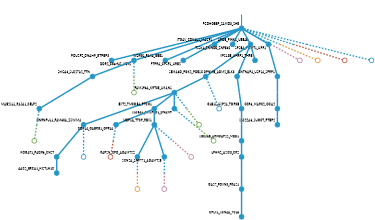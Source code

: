 strict digraph  {
graph[splines=false]; nodesep=0.7; rankdir=TB; ranksep=0.6; forcelabels=true; dpi=600; size=2.5;
0 [color="#2496c8ff", fillcolor="#2496c8ff", fixedsize=true, fontname=Lato, fontsize="12pt", height="0.25", label="", penwidth=3, shape=circle, style=filled, xlabel=PCDHGB8P_SAMD3_SHE];
2 [color="#2496c8ff", fillcolor="#2496c8ff", fixedsize=true, fontname=Lato, fontsize="12pt", height="0.25", label="", penwidth=3, shape=circle, style=filled, xlabel=POU2F2_DNAH9_GTPBP3];
5 [color="#2496c8ff", fillcolor="#2496c8ff", fixedsize=true, fontname=Lato, fontsize="12pt", height="0.25", label="", penwidth=3, shape=circle, style=filled, xlabel=DDR2_C5orf42_UBN2];
7 [color="#2496c8ff", fillcolor="#2496c8ff", fixedsize=true, fontname=Lato, fontsize="12pt", height="0.25", label="", penwidth=3, shape=circle, style=filled, xlabel=WDR81_PAX4_GBE1];
11 [color="#2496c8ff", fillcolor="#2496c8ff", fixedsize=true, fontname=Lato, fontsize="12pt", height="0.25", label="", penwidth=3, shape=circle, style=filled, xlabel=PTPRA_CPSF1_URB2];
22 [color="#2496c8ff", fillcolor="#2496c8ff", fixedsize=true, fontname=Lato, fontsize="12pt", height="0.25", label="", penwidth=3, shape=circle, style=filled, xlabel=ITGAV_CDKAL1_MACF1];
26 [color="#2496c8ff", fillcolor="#2496c8ff", fixedsize=true, fontname=Lato, fontsize="12pt", height="0.25", label="", penwidth=3, shape=circle, style=filled, xlabel=TSSK4_ZNF500_ZNF560];
28 [color="#2496c8ff", fillcolor="#2496c8ff", fixedsize=true, fontname=Lato, fontsize="12pt", height="0.25", label="", penwidth=3, shape=circle, style=filled, xlabel=APOE_PINK1_UBE4B];
31 [color="#2496c8ff", fillcolor="#2496c8ff", fixedsize=true, fontname=Lato, fontsize="12pt", height="0.25", label="", penwidth=3, shape=circle, style=filled, xlabel=SPSB4_POMT1_UPF1];
36 [color="#c27ba0ff", fillcolor="#c27ba0ff", fixedsize=true, fontname=Lato, fontsize="12pt", height="0.25", label="", penwidth=3, shape=circle, style=solid, xlabel=""];
39 [color="#e69138ff", fillcolor="#e69138ff", fixedsize=true, fontname=Lato, fontsize="12pt", height="0.25", label="", penwidth=3, shape=circle, style=solid, xlabel=""];
41 [color="#be5742ff", fillcolor="#be5742ff", fixedsize=true, fontname=Lato, fontsize="12pt", height="0.25", label="", penwidth=3, shape=circle, style=solid, xlabel=""];
43 [color="#2496c8ff", fillcolor="#2496c8ff", fixedsize=true, fontname=Lato, fontsize="12pt", height="0.25", label="", penwidth=3, shape=circle, style=solid, xlabel=""];
1 [color="#2496c8ff", fillcolor="#2496c8ff", fixedsize=true, fontname=Lato, fontsize="12pt", height="0.25", label="", penwidth=3, shape=circle, style=filled, xlabel=GAS7_FOXN3_FRAS1];
6 [color="#2496c8ff", fillcolor="#2496c8ff", fixedsize=true, fontname=Lato, fontsize="12pt", height="0.25", label="", penwidth=3, shape=circle, style=filled, xlabel=CPLX1_SCN4A_TCL6];
3 [color="#2496c8ff", fillcolor="#2496c8ff", fixedsize=true, fontname=Lato, fontsize="12pt", height="0.25", label="", penwidth=3, shape=circle, style=filled, xlabel=CNTNAP4_USP14_SFRP1];
13 [color="#2496c8ff", fillcolor="#2496c8ff", fixedsize=true, fontname=Lato, fontsize="12pt", height="0.25", label="", penwidth=3, shape=circle, style=filled, xlabel=CCR6_MARC2_OCA2];
4 [color="#2496c8ff", fillcolor="#2496c8ff", fixedsize=true, fontname=Lato, fontsize="12pt", height="0.25", label="", penwidth=3, shape=circle, style=filled, xlabel=HNRNPUL1_FAM63A_ZSWIM4];
15 [color="#2496c8ff", fillcolor="#2496c8ff", fixedsize=true, fontname=Lato, fontsize="12pt", height="0.25", label="", penwidth=3, shape=circle, style=filled, xlabel=MOGAT1_PAQR6_CNST];
44 [color="#2496c8ff", fillcolor="#2496c8ff", fixedsize=true, fontname=Lato, fontsize="12pt", height="0.25", label="", penwidth=3, shape=circle, style=solid, xlabel=""];
27 [color="#2496c8ff", fillcolor="#2496c8ff", fixedsize=true, fontname=Lato, fontsize="12pt", height="0.25", label="", penwidth=3, shape=circle, style=filled, xlabel=SHISA6_SLC27A2_TTN];
32 [color="#6aa84fff", fillcolor="#6aa84fff", fixedsize=true, fontname=Lato, fontsize="12pt", height="0.25", label="", penwidth=3, shape=circle, style=solid, xlabel=""];
8 [color="#2496c8ff", fillcolor="#2496c8ff", fixedsize=true, fontname=Lato, fontsize="12pt", height="0.25", label="", penwidth=3, shape=circle, style=filled, xlabel=GLB1L_USP24_TOP3B];
17 [color="#2496c8ff", fillcolor="#2496c8ff", fixedsize=true, fontname=Lato, fontsize="12pt", height="0.25", label="", penwidth=3, shape=circle, style=filled, xlabel=SEC16B_ARHGAP22_MED1];
9 [color="#2496c8ff", fillcolor="#2496c8ff", fixedsize=true, fontname=Lato, fontsize="12pt", height="0.25", label="", penwidth=3, shape=circle, style=filled, xlabel=RAPSN_CPD_ADAMTS2];
40 [color="#e69138ff", fillcolor="#e69138ff", fixedsize=true, fontname=Lato, fontsize="12pt", height="0.25", label="", penwidth=3, shape=circle, style=solid, xlabel=""];
10 [color="#2496c8ff", fillcolor="#2496c8ff", fixedsize=true, fontname=Lato, fontsize="12pt", height="0.25", label="", penwidth=3, shape=circle, style=filled, xlabel=SEMA6D_PGK2_PDE1C];
18 [color="#2496c8ff", fillcolor="#2496c8ff", fixedsize=true, fontname=Lato, fontsize="12pt", height="0.25", label="", penwidth=3, shape=circle, style=filled, xlabel=FAM196A_KRT35_LMAN1];
45 [color="#2496c8ff", fillcolor="#2496c8ff", fixedsize=true, fontname=Lato, fontsize="12pt", height="0.25", label="", penwidth=3, shape=circle, style=solid, xlabel=""];
12 [color="#2496c8ff", fillcolor="#2496c8ff", fixedsize=true, fontname=Lato, fontsize="12pt", height="0.25", label="", penwidth=3, shape=circle, style=filled, xlabel=GPNMB_ADM2_ELK3];
24 [color="#2496c8ff", fillcolor="#2496c8ff", fixedsize=true, fontname=Lato, fontsize="12pt", height="0.25", label="", penwidth=3, shape=circle, style=filled, xlabel=SLC22A6_SUGCT_PTBP2];
14 [color="#2496c8ff", fillcolor="#2496c8ff", fixedsize=true, fontname=Lato, fontsize="12pt", height="0.25", label="", penwidth=3, shape=circle, style=filled, xlabel=MAB21L1_RASA1_CELF2];
33 [color="#6aa84fff", fillcolor="#6aa84fff", fixedsize=true, fontname=Lato, fontsize="12pt", height="0.25", label="", penwidth=3, shape=circle, style=solid, xlabel=""];
29 [color="#2496c8ff", fillcolor="#2496c8ff", fixedsize=true, fontname=Lato, fontsize="12pt", height="0.25", label="", penwidth=3, shape=circle, style=filled, xlabel=AACS_BRCA1_HIST1H1C];
16 [color="#2496c8ff", fillcolor="#2496c8ff", fixedsize=true, fontname=Lato, fontsize="12pt", height="0.25", label="", penwidth=3, shape=circle, style=filled, xlabel=SCN2A_ZNF771_ADAMTS8];
37 [color="#c27ba0ff", fillcolor="#c27ba0ff", fixedsize=true, fontname=Lato, fontsize="12pt", height="0.25", label="", penwidth=3, shape=circle, style=solid, xlabel=""];
21 [color="#2496c8ff", fillcolor="#2496c8ff", fixedsize=true, fontname=Lato, fontsize="12pt", height="0.25", label="", penwidth=3, shape=circle, style=filled, xlabel=LPHN2_ASIC3_CR2];
19 [color="#2496c8ff", fillcolor="#2496c8ff", fixedsize=true, fontname=Lato, fontsize="12pt", height="0.25", label="", penwidth=3, shape=circle, style=filled, xlabel=EXT2_TMCO5A_PTCH1];
25 [color="#2496c8ff", fillcolor="#2496c8ff", fixedsize=true, fontname=Lato, fontsize="12pt", height="0.25", label="", penwidth=3, shape=circle, style=filled, xlabel=SLC5A1_CRISPLD1_DNAH9];
34 [color="#6aa84fff", fillcolor="#6aa84fff", fixedsize=true, fontname=Lato, fontsize="12pt", height="0.25", label="", penwidth=3, shape=circle, style=solid, xlabel=""];
23 [color="#2496c8ff", fillcolor="#2496c8ff", fixedsize=true, fontname=Lato, fontsize="12pt", height="0.25", label="", penwidth=3, shape=circle, style=filled, xlabel=CDK14_GABRG1_GFRA1];
30 [color="#2496c8ff", fillcolor="#2496c8ff", fixedsize=true, fontname=Lato, fontsize="12pt", height="0.25", label="", penwidth=3, shape=circle, style=filled, xlabel=MEP1A_TTC9_RBX1];
42 [color="#be5742ff", fillcolor="#be5742ff", fixedsize=true, fontname=Lato, fontsize="12pt", height="0.25", label="", penwidth=3, shape=circle, style=solid, xlabel=""];
35 [color="#6aa84fff", fillcolor="#6aa84fff", fixedsize=true, fontname=Lato, fontsize="12pt", height="0.25", label="", penwidth=3, shape=circle, style=solid, xlabel=""];
20 [color="#2496c8ff", fillcolor="#2496c8ff", fixedsize=true, fontname=Lato, fontsize="12pt", height="0.25", label="", penwidth=3, shape=circle, style=filled, xlabel=VPS13B_UHRF1_THRB];
38 [color="#c27ba0ff", fillcolor="#c27ba0ff", fixedsize=true, fontname=Lato, fontsize="12pt", height="0.25", label="", penwidth=3, shape=circle, style=solid, xlabel=""];
normal [label="", penwidth=3, style=invis, xlabel=PCDHGB8P_SAMD3_SHE];
0 -> 2  [arrowsize=0, color="#2496c8ff;0.5:#2496c8ff", minlen="2.0", penwidth="5.5", style=solid];
0 -> 5  [arrowsize=0, color="#2496c8ff;0.5:#2496c8ff", minlen="2.0", penwidth="5.5", style=solid];
0 -> 7  [arrowsize=0, color="#2496c8ff;0.5:#2496c8ff", minlen="2.0", penwidth="5.5", style=solid];
0 -> 11  [arrowsize=0, color="#2496c8ff;0.5:#2496c8ff", minlen="2.0", penwidth="5.5", style=solid];
0 -> 22  [arrowsize=0, color="#2496c8ff;0.5:#2496c8ff", minlen="1.399999976158142", penwidth="5.5", style=solid];
0 -> 26  [arrowsize=0, color="#2496c8ff;0.5:#2496c8ff", minlen="1.2000000476837158", penwidth="5.5", style=solid];
0 -> 28  [arrowsize=0, color="#2496c8ff;0.5:#2496c8ff", minlen="1.0", penwidth="5.5", style=solid];
0 -> 31  [arrowsize=0, color="#2496c8ff;0.5:#2496c8ff", minlen="1.0", penwidth="5.5", style=solid];
0 -> 36  [arrowsize=0, color="#2496c8ff;0.5:#c27ba0ff", minlen="2.0", penwidth=5, style=dashed];
0 -> 39  [arrowsize=0, color="#2496c8ff;0.5:#e69138ff", minlen="2.0", penwidth=5, style=dashed];
0 -> 41  [arrowsize=0, color="#2496c8ff;0.5:#be5742ff", minlen="2.0", penwidth=5, style=dashed];
0 -> 43  [arrowsize=0, color="#2496c8ff;0.5:#2496c8ff", minlen="2.0", penwidth=5, style=dashed];
5 -> 27  [arrowsize=0, color="#2496c8ff;0.5:#2496c8ff", minlen="1.0", penwidth="5.5", style=solid];
5 -> 32  [arrowsize=0, color="#2496c8ff;0.5:#6aa84fff", minlen="2.0", penwidth=5, style=dashed];
28 -> 10  [arrowsize=0, color="#2496c8ff;0.5:#2496c8ff", minlen="2.0", penwidth="5.5", style=solid];
28 -> 12  [arrowsize=0, color="#2496c8ff;0.5:#2496c8ff", minlen="2.0", penwidth="5.5", style=solid];
28 -> 20  [arrowsize=0, color="#2496c8ff;0.5:#2496c8ff", minlen="1.8000000715255737", penwidth="5.5", style=solid];
31 -> 3  [arrowsize=0, color="#2496c8ff;0.5:#2496c8ff", minlen="2.0", penwidth="5.5", style=solid];
1 -> 6  [arrowsize=0, color="#2496c8ff;0.5:#2496c8ff", minlen="2.0", penwidth="5.5", style=solid];
3 -> 13  [arrowsize=0, color="#2496c8ff;0.5:#2496c8ff", minlen="2.0", penwidth="5.5", style=solid];
13 -> 24  [arrowsize=0, color="#2496c8ff;0.5:#2496c8ff", minlen="1.2000000476837158", penwidth="5.5", style=solid];
4 -> 15  [arrowsize=0, color="#2496c8ff;0.5:#2496c8ff", minlen="2.0", penwidth="5.5", style=solid];
4 -> 44  [arrowsize=0, color="#2496c8ff;0.5:#2496c8ff", minlen="2.0", penwidth=5, style=dashed];
15 -> 29  [arrowsize=0, color="#2496c8ff;0.5:#2496c8ff", minlen="1.0", penwidth="5.5", style=solid];
27 -> 14  [arrowsize=0, color="#2496c8ff;0.5:#2496c8ff", minlen="2.0", penwidth="5.5", style=solid];
8 -> 17  [arrowsize=0, color="#2496c8ff;0.5:#2496c8ff", minlen="2.0", penwidth="5.5", style=solid];
17 -> 21  [arrowsize=0, color="#2496c8ff;0.5:#2496c8ff", minlen="1.399999976158142", penwidth="5.5", style=solid];
9 -> 40  [arrowsize=0, color="#2496c8ff;0.5:#e69138ff", minlen="2.0", penwidth=5, style=dashed];
10 -> 18  [arrowsize=0, color="#2496c8ff;0.5:#2496c8ff", minlen="1.8000000715255737", penwidth="5.5", style=solid];
10 -> 45  [arrowsize=0, color="#2496c8ff;0.5:#2496c8ff", minlen="2.0", penwidth=5, style=dashed];
18 -> 4  [arrowsize=0, color="#2496c8ff;0.5:#2496c8ff", minlen="2.0", penwidth="5.5", style=solid];
18 -> 19  [arrowsize=0, color="#2496c8ff;0.5:#2496c8ff", minlen="1.8000000715255737", penwidth="5.5", style=solid];
18 -> 25  [arrowsize=0, color="#2496c8ff;0.5:#2496c8ff", minlen="1.2000000476837158", penwidth="5.5", style=solid];
18 -> 34  [arrowsize=0, color="#2496c8ff;0.5:#6aa84fff", minlen="2.0", penwidth=5, style=dashed];
12 -> 8  [arrowsize=0, color="#2496c8ff;0.5:#2496c8ff", minlen="2.0", penwidth="5.5", style=solid];
14 -> 33  [arrowsize=0, color="#2496c8ff;0.5:#6aa84fff", minlen="2.0", penwidth=5, style=dashed];
16 -> 37  [arrowsize=0, color="#2496c8ff;0.5:#c27ba0ff", minlen="2.0", penwidth=5, style=dashed];
21 -> 1  [arrowsize=0, color="#2496c8ff;0.5:#2496c8ff", minlen="2.0", penwidth="5.5", style=solid];
19 -> 23  [arrowsize=0, color="#2496c8ff;0.5:#2496c8ff", minlen="1.399999976158142", penwidth="5.5", style=solid];
19 -> 30  [arrowsize=0, color="#2496c8ff;0.5:#2496c8ff", minlen="1.0", penwidth="5.5", style=solid];
25 -> 35  [arrowsize=0, color="#2496c8ff;0.5:#6aa84fff", minlen="2.0", penwidth=5, style=dashed];
23 -> 42  [arrowsize=0, color="#2496c8ff;0.5:#be5742ff", minlen="2.0", penwidth=5, style=dashed];
30 -> 9  [arrowsize=0, color="#2496c8ff;0.5:#2496c8ff", minlen="2.0", penwidth="5.5", style=solid];
30 -> 16  [arrowsize=0, color="#2496c8ff;0.5:#2496c8ff", minlen="2.0", penwidth="5.5", style=solid];
30 -> 38  [arrowsize=0, color="#2496c8ff;0.5:#c27ba0ff", minlen="2.0", penwidth=5, style=dashed];
normal -> 0  [arrowsize=0, color="#2496c8ff", label="", penwidth=4, style=solid];
}
